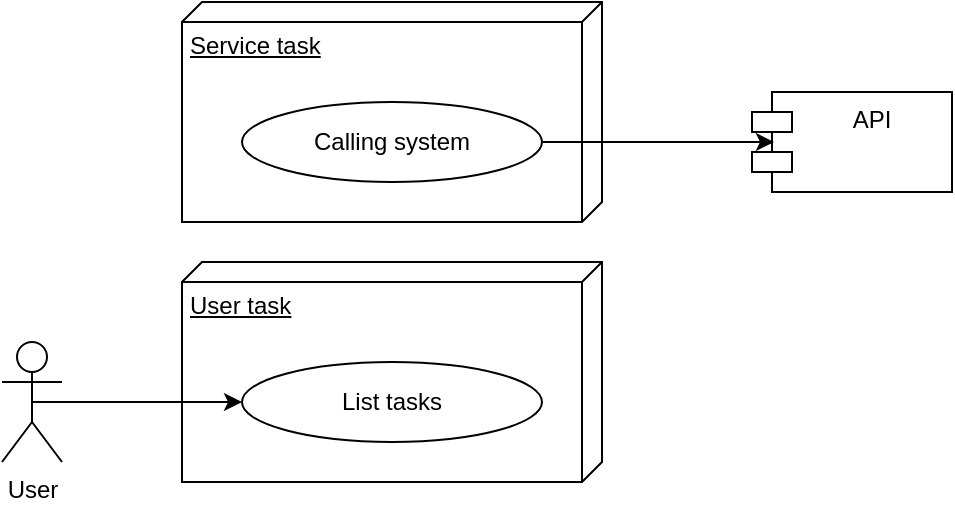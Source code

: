 <mxfile version="13.7.3" type="device"><diagram id="2PBnZPtfbORUd2K27QqG" name="Page-1"><mxGraphModel dx="786" dy="505" grid="1" gridSize="10" guides="1" tooltips="1" connect="1" arrows="1" fold="1" page="1" pageScale="1" pageWidth="850" pageHeight="1100" math="0" shadow="0"><root><mxCell id="0"/><mxCell id="1" parent="0"/><mxCell id="PjzAHGvgTcSG9XiMGNUe-1" value="User" style="shape=umlActor;verticalLabelPosition=bottom;verticalAlign=top;html=1;outlineConnect=0;" vertex="1" parent="1"><mxGeometry x="50" y="260" width="30" height="60" as="geometry"/></mxCell><mxCell id="PjzAHGvgTcSG9XiMGNUe-5" value="User task" style="verticalAlign=top;align=left;spacingTop=8;spacingLeft=2;spacingRight=12;shape=cube;size=10;direction=south;fontStyle=4;html=1;" vertex="1" parent="1"><mxGeometry x="140" y="220" width="210" height="110" as="geometry"/></mxCell><mxCell id="PjzAHGvgTcSG9XiMGNUe-6" value="List tasks" style="ellipse;whiteSpace=wrap;html=1;" vertex="1" parent="1"><mxGeometry x="170" y="270" width="150" height="40" as="geometry"/></mxCell><mxCell id="PjzAHGvgTcSG9XiMGNUe-7" value="Service task" style="verticalAlign=top;align=left;spacingTop=8;spacingLeft=2;spacingRight=12;shape=cube;size=10;direction=south;fontStyle=4;html=1;" vertex="1" parent="1"><mxGeometry x="140" y="90" width="210" height="110" as="geometry"/></mxCell><mxCell id="PjzAHGvgTcSG9XiMGNUe-8" value="Calling system" style="ellipse;whiteSpace=wrap;html=1;" vertex="1" parent="1"><mxGeometry x="170" y="140" width="150" height="40" as="geometry"/></mxCell><mxCell id="PjzAHGvgTcSG9XiMGNUe-9" value="API" style="shape=module;align=left;spacingLeft=20;align=center;verticalAlign=top;" vertex="1" parent="1"><mxGeometry x="425" y="135" width="100" height="50" as="geometry"/></mxCell><mxCell id="PjzAHGvgTcSG9XiMGNUe-10" value="" style="endArrow=classic;html=1;exitX=1;exitY=0.5;exitDx=0;exitDy=0;entryX=0.11;entryY=0.5;entryDx=0;entryDy=0;entryPerimeter=0;" edge="1" parent="1" source="PjzAHGvgTcSG9XiMGNUe-8" target="PjzAHGvgTcSG9XiMGNUe-9"><mxGeometry width="50" height="50" relative="1" as="geometry"><mxPoint x="400" y="280" as="sourcePoint"/><mxPoint x="450" y="230" as="targetPoint"/></mxGeometry></mxCell><mxCell id="PjzAHGvgTcSG9XiMGNUe-11" value="" style="endArrow=classic;html=1;exitX=0.5;exitY=0.5;exitDx=0;exitDy=0;exitPerimeter=0;" edge="1" parent="1" source="PjzAHGvgTcSG9XiMGNUe-1" target="PjzAHGvgTcSG9XiMGNUe-6"><mxGeometry width="50" height="50" relative="1" as="geometry"><mxPoint x="70" y="286" as="sourcePoint"/><mxPoint x="280" y="370" as="targetPoint"/></mxGeometry></mxCell></root></mxGraphModel></diagram></mxfile>